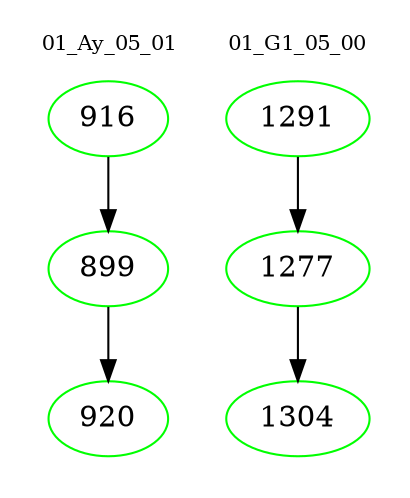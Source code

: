 digraph{
subgraph cluster_0 {
color = white
label = "01_Ay_05_01";
fontsize=10;
T0_916 [label="916", color="green"]
T0_916 -> T0_899 [color="black"]
T0_899 [label="899", color="green"]
T0_899 -> T0_920 [color="black"]
T0_920 [label="920", color="green"]
}
subgraph cluster_1 {
color = white
label = "01_G1_05_00";
fontsize=10;
T1_1291 [label="1291", color="green"]
T1_1291 -> T1_1277 [color="black"]
T1_1277 [label="1277", color="green"]
T1_1277 -> T1_1304 [color="black"]
T1_1304 [label="1304", color="green"]
}
}
